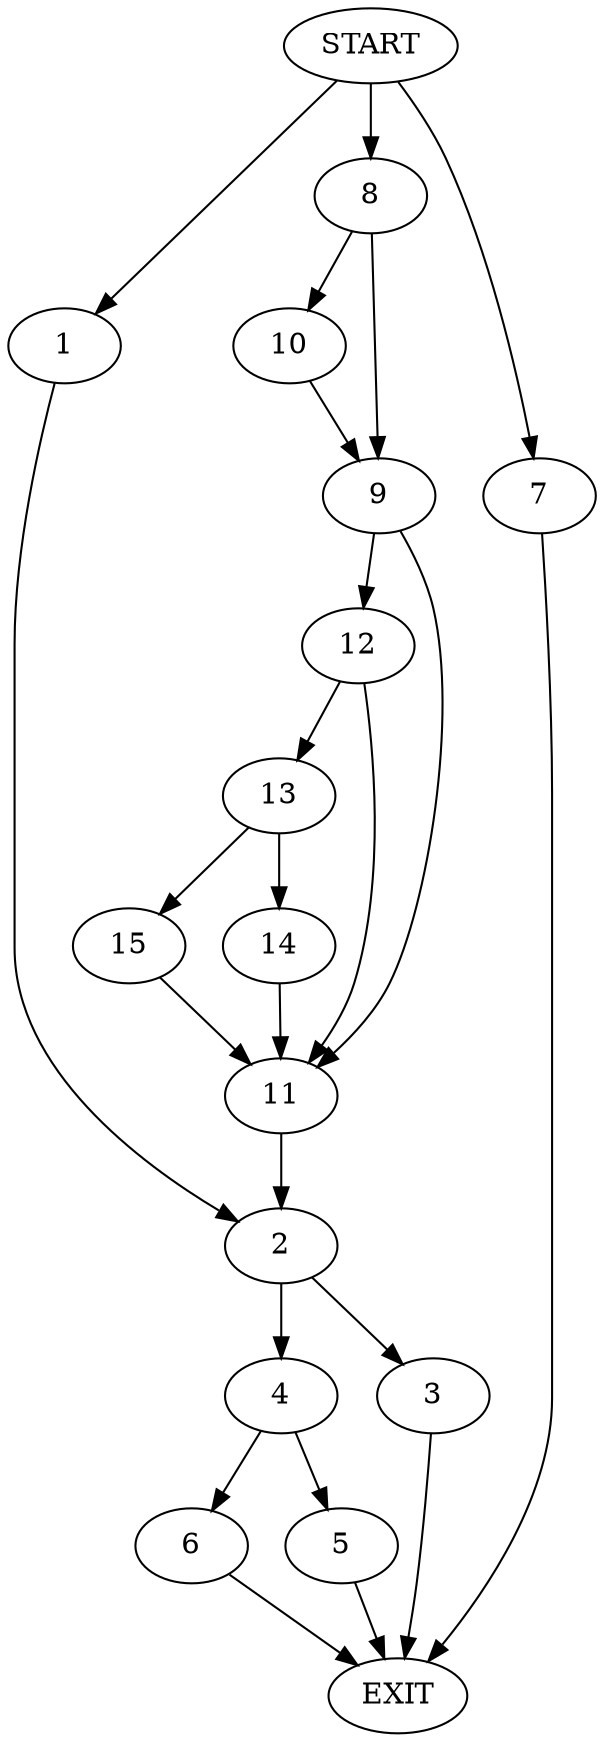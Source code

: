 digraph {
0 [label="START"]
16 [label="EXIT"]
0 -> 1
1 -> 2
2 -> 3
2 -> 4
4 -> 5
4 -> 6
3 -> 16
0 -> 7
7 -> 16
0 -> 8
8 -> 9
8 -> 10
10 -> 9
9 -> 11
9 -> 12
12 -> 11
12 -> 13
11 -> 2
13 -> 14
13 -> 15
14 -> 11
15 -> 11
5 -> 16
6 -> 16
}
